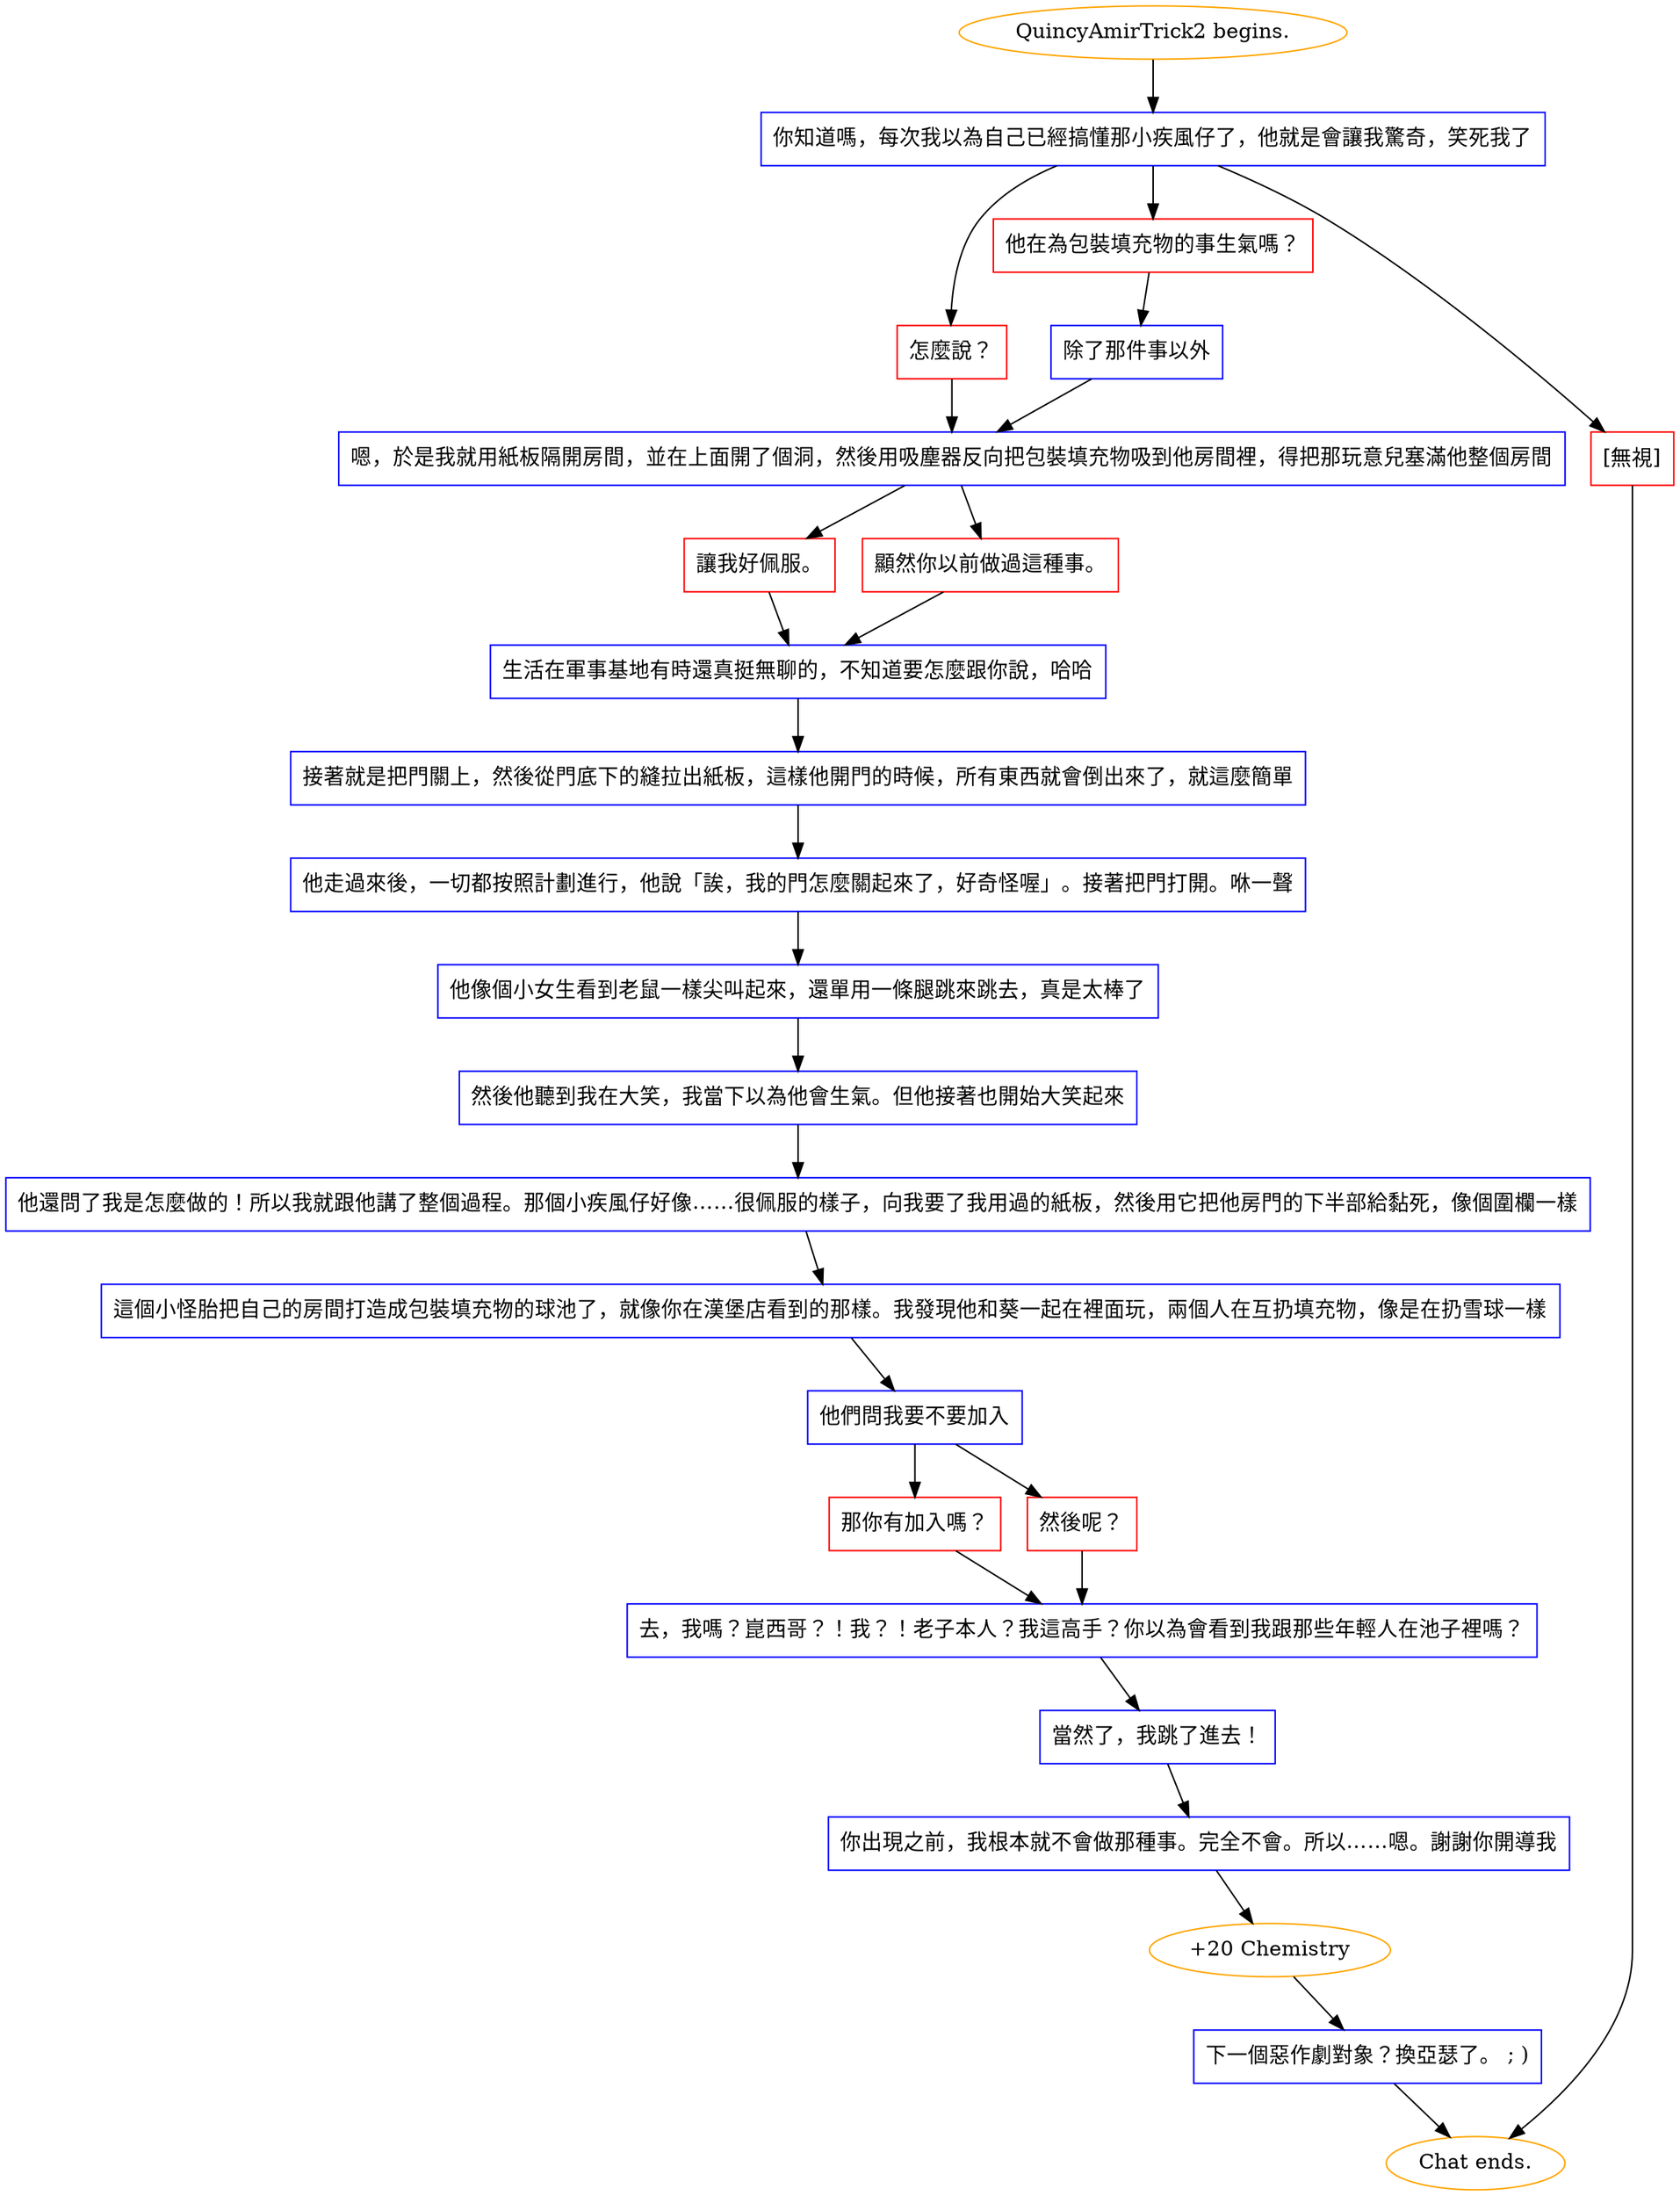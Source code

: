 digraph {
	"QuincyAmirTrick2 begins." [color=orange];
		"QuincyAmirTrick2 begins." -> j1379322400;
	j1379322400 [label="你知道嗎，每次我以為自己已經搞懂那小疾風仔了，他就是會讓我驚奇，笑死我了",shape=box,color=blue];
		j1379322400 -> j966364017;
		j1379322400 -> j528525374;
		j1379322400 -> j3102889003;
	j966364017 [label="怎麼說？",shape=box,color=red];
		j966364017 -> j3814223251;
	j528525374 [label="他在為包裝填充物的事生氣嗎？",shape=box,color=red];
		j528525374 -> j853216823;
	j3102889003 [label="[無視]",shape=box,color=red];
		j3102889003 -> "Chat ends.";
	j3814223251 [label="嗯，於是我就用紙板隔開房間，並在上面開了個洞，然後用吸塵器反向把包裝填充物吸到他房間裡，得把那玩意兒塞滿他整個房間",shape=box,color=blue];
		j3814223251 -> j1324224326;
		j3814223251 -> j1501744030;
	j853216823 [label="除了那件事以外",shape=box,color=blue];
		j853216823 -> j3814223251;
	"Chat ends." [color=orange];
	j1324224326 [label="讓我好佩服。",shape=box,color=red];
		j1324224326 -> j1278029446;
	j1501744030 [label="顯然你以前做過這種事。",shape=box,color=red];
		j1501744030 -> j1278029446;
	j1278029446 [label="生活在軍事基地有時還真挺無聊的，不知道要怎麼跟你說，哈哈",shape=box,color=blue];
		j1278029446 -> j1859756692;
	j1859756692 [label="接著就是把門關上，然後從門底下的縫拉出紙板，這樣他開門的時候，所有東西就會倒出來了，就這麼簡單",shape=box,color=blue];
		j1859756692 -> j666211091;
	j666211091 [label="他走過來後，一切都按照計劃進行，他說「誒，我的門怎麼關起來了，好奇怪喔」。接著把門打開。咻一聲",shape=box,color=blue];
		j666211091 -> j1926151445;
	j1926151445 [label="他像個小女生看到老鼠一樣尖叫起來，還單用一條腿跳來跳去，真是太棒了",shape=box,color=blue];
		j1926151445 -> j2356914975;
	j2356914975 [label="然後他聽到我在大笑，我當下以為他會生氣。但他接著也開始大笑起來",shape=box,color=blue];
		j2356914975 -> j4005884249;
	j4005884249 [label="他還問了我是怎麼做的！所以我就跟他講了整個過程。那個小疾風仔好像……很佩服的樣子，向我要了我用過的紙板，然後用它把他房門的下半部給黏死，像個圍欄一樣",shape=box,color=blue];
		j4005884249 -> j1001527041;
	j1001527041 [label="這個小怪胎把自己的房間打造成包裝填充物的球池了，就像你在漢堡店看到的那樣。我發現他和葵一起在裡面玩，兩個人在互扔填充物，像是在扔雪球一樣",shape=box,color=blue];
		j1001527041 -> j2822607464;
	j2822607464 [label="他們問我要不要加入",shape=box,color=blue];
		j2822607464 -> j3399669303;
		j2822607464 -> j2599908653;
	j3399669303 [label="那你有加入嗎？",shape=box,color=red];
		j3399669303 -> j2841723650;
	j2599908653 [label="然後呢？",shape=box,color=red];
		j2599908653 -> j2841723650;
	j2841723650 [label="去，我嗎？崑西哥？！我？！老子本人？我這高手？你以為會看到我跟那些年輕人在池子裡嗎？",shape=box,color=blue];
		j2841723650 -> j3395659772;
	j3395659772 [label="當然了，我跳了進去！",shape=box,color=blue];
		j3395659772 -> j4180102271;
	j4180102271 [label="你出現之前，我根本就不會做那種事。完全不會。所以……嗯。謝謝你開導我",shape=box,color=blue];
		j4180102271 -> j1978067803;
	j1978067803 [label="+20 Chemistry",color=orange];
		j1978067803 -> j4853770;
	j4853770 [label="下一個惡作劇對象？換亞瑟了。 ; )",shape=box,color=blue];
		j4853770 -> "Chat ends.";
}